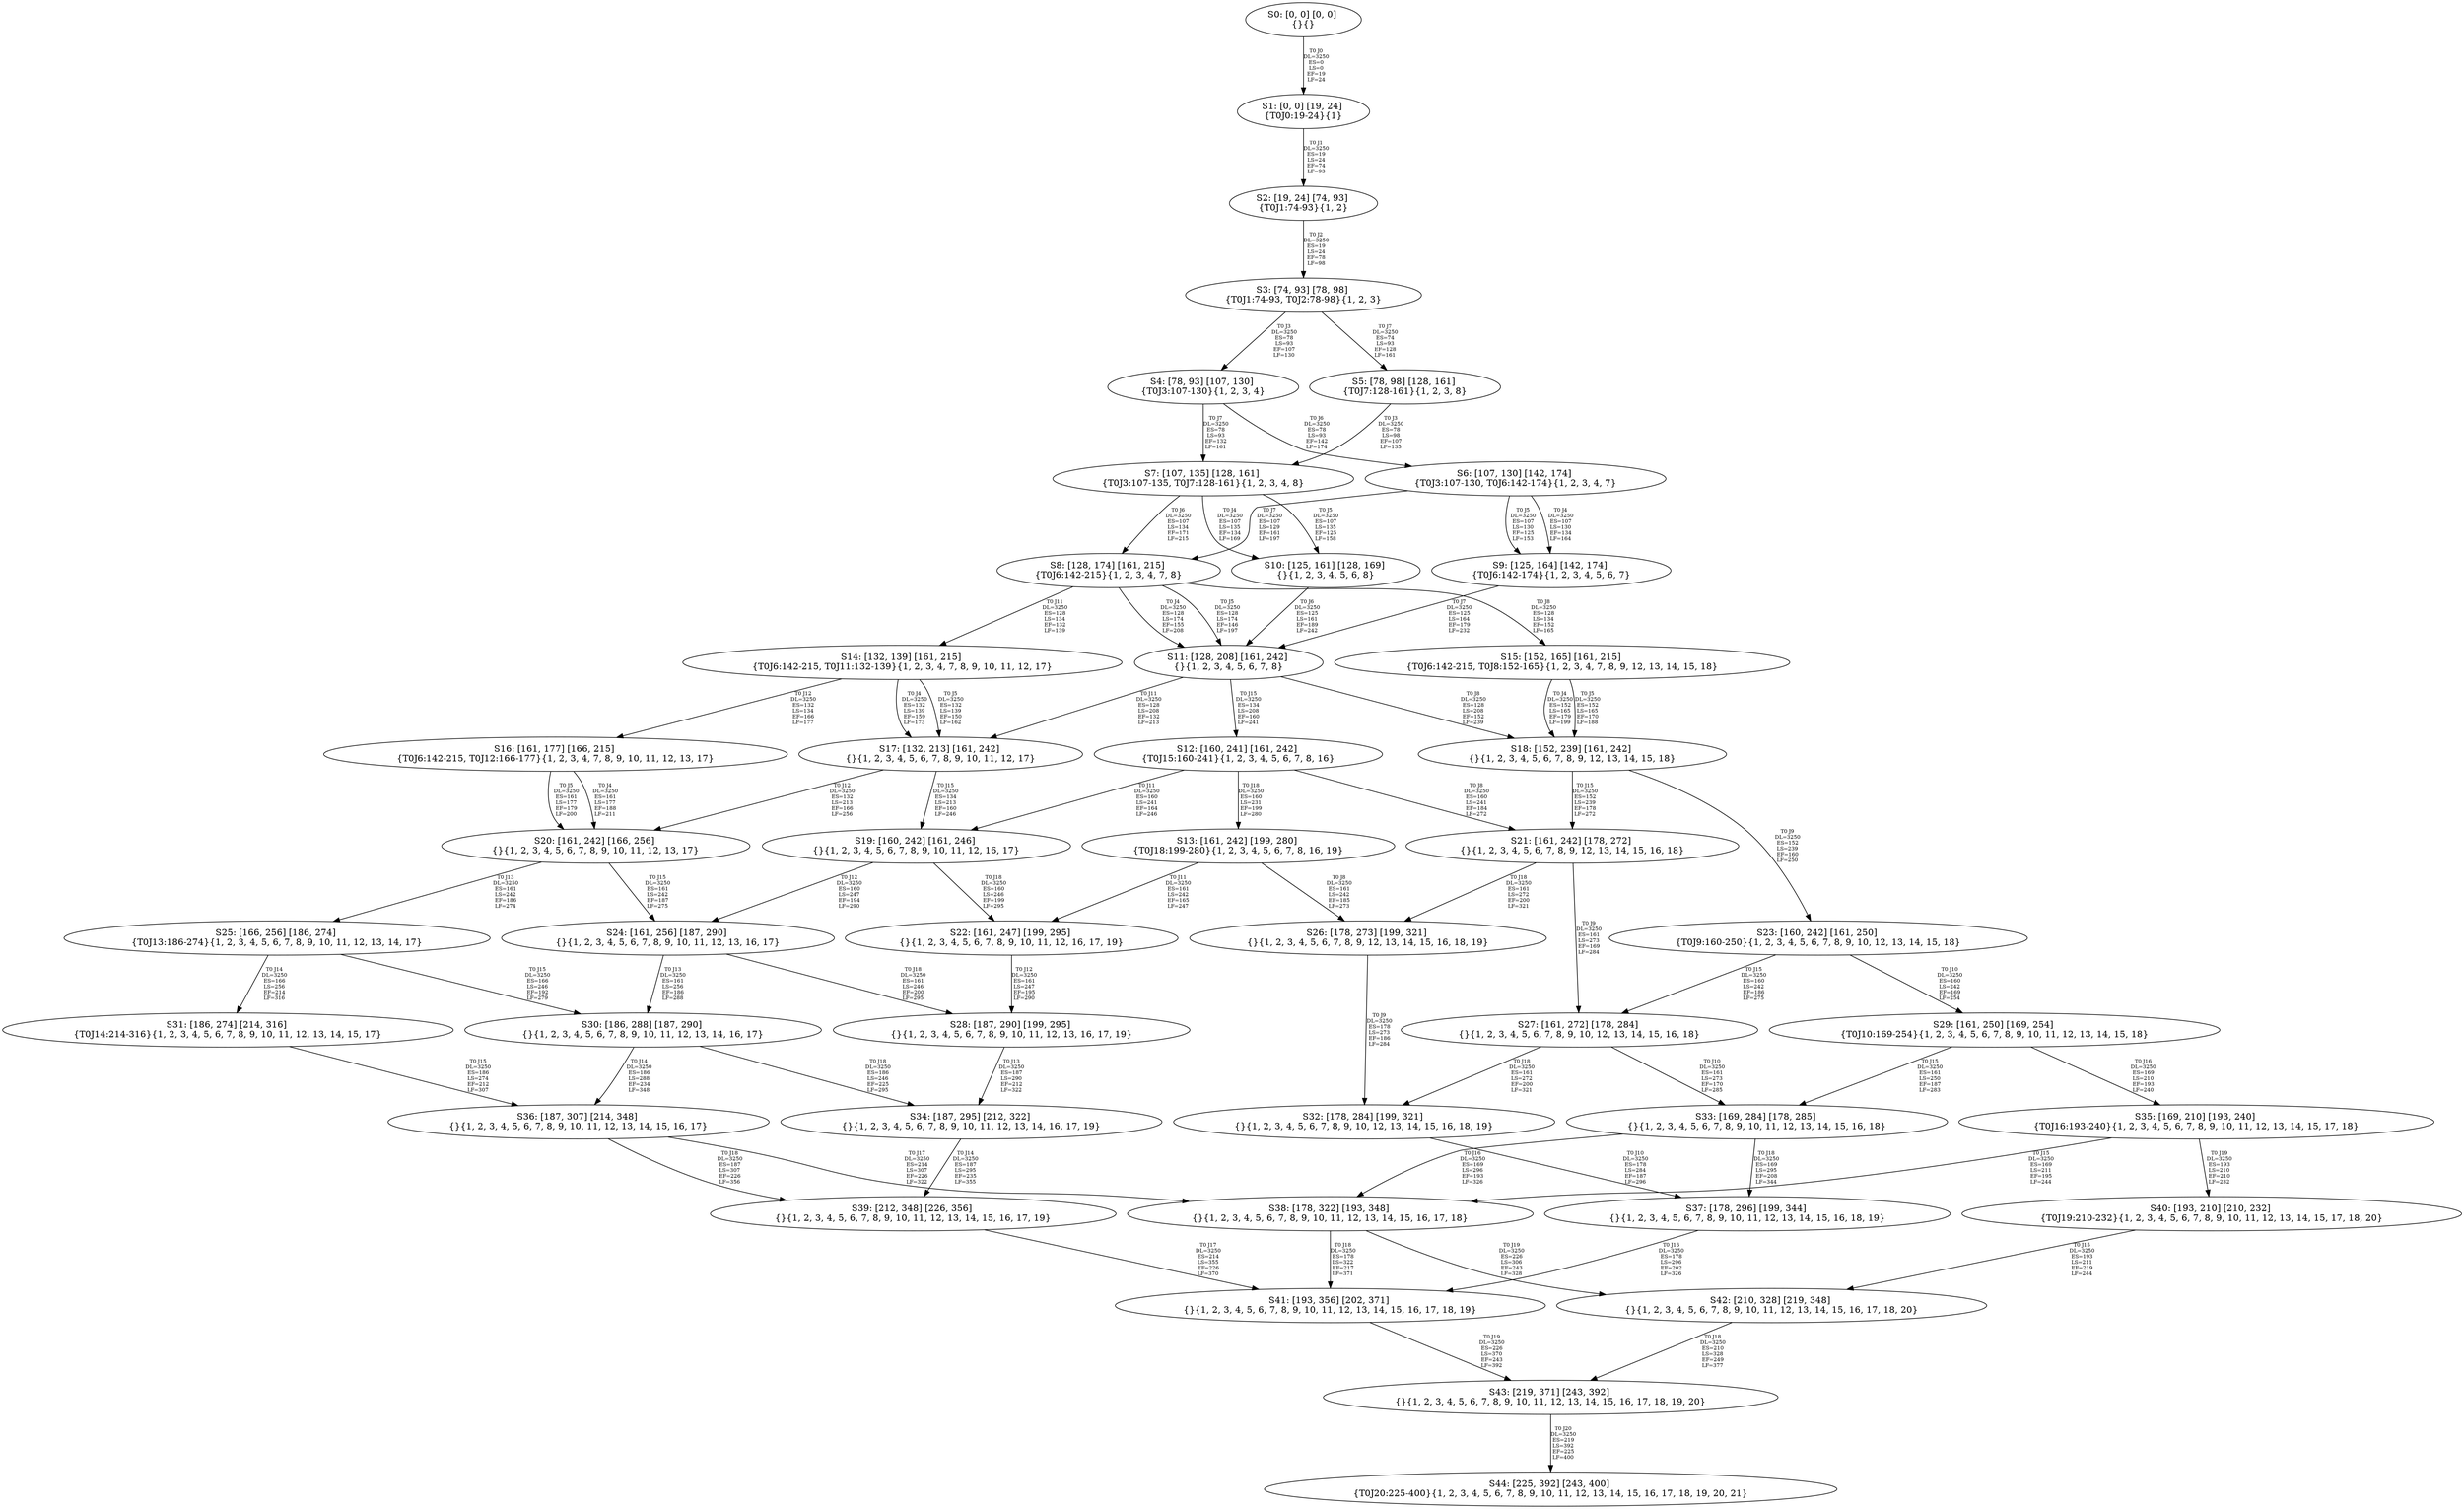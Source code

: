 digraph {
	S0[label="S0: [0, 0] [0, 0] \n{}{}"];
	S1[label="S1: [0, 0] [19, 24] \n{T0J0:19-24}{1}"];
	S2[label="S2: [19, 24] [74, 93] \n{T0J1:74-93}{1, 2}"];
	S3[label="S3: [74, 93] [78, 98] \n{T0J1:74-93, T0J2:78-98}{1, 2, 3}"];
	S4[label="S4: [78, 93] [107, 130] \n{T0J3:107-130}{1, 2, 3, 4}"];
	S5[label="S5: [78, 98] [128, 161] \n{T0J7:128-161}{1, 2, 3, 8}"];
	S6[label="S6: [107, 130] [142, 174] \n{T0J3:107-130, T0J6:142-174}{1, 2, 3, 4, 7}"];
	S7[label="S7: [107, 135] [128, 161] \n{T0J3:107-135, T0J7:128-161}{1, 2, 3, 4, 8}"];
	S8[label="S8: [128, 174] [161, 215] \n{T0J6:142-215}{1, 2, 3, 4, 7, 8}"];
	S9[label="S9: [125, 164] [142, 174] \n{T0J6:142-174}{1, 2, 3, 4, 5, 6, 7}"];
	S10[label="S10: [125, 161] [128, 169] \n{}{1, 2, 3, 4, 5, 6, 8}"];
	S11[label="S11: [128, 208] [161, 242] \n{}{1, 2, 3, 4, 5, 6, 7, 8}"];
	S12[label="S12: [160, 241] [161, 242] \n{T0J15:160-241}{1, 2, 3, 4, 5, 6, 7, 8, 16}"];
	S13[label="S13: [161, 242] [199, 280] \n{T0J18:199-280}{1, 2, 3, 4, 5, 6, 7, 8, 16, 19}"];
	S14[label="S14: [132, 139] [161, 215] \n{T0J6:142-215, T0J11:132-139}{1, 2, 3, 4, 7, 8, 9, 10, 11, 12, 17}"];
	S15[label="S15: [152, 165] [161, 215] \n{T0J6:142-215, T0J8:152-165}{1, 2, 3, 4, 7, 8, 9, 12, 13, 14, 15, 18}"];
	S16[label="S16: [161, 177] [166, 215] \n{T0J6:142-215, T0J12:166-177}{1, 2, 3, 4, 7, 8, 9, 10, 11, 12, 13, 17}"];
	S17[label="S17: [132, 213] [161, 242] \n{}{1, 2, 3, 4, 5, 6, 7, 8, 9, 10, 11, 12, 17}"];
	S18[label="S18: [152, 239] [161, 242] \n{}{1, 2, 3, 4, 5, 6, 7, 8, 9, 12, 13, 14, 15, 18}"];
	S19[label="S19: [160, 242] [161, 246] \n{}{1, 2, 3, 4, 5, 6, 7, 8, 9, 10, 11, 12, 16, 17}"];
	S20[label="S20: [161, 242] [166, 256] \n{}{1, 2, 3, 4, 5, 6, 7, 8, 9, 10, 11, 12, 13, 17}"];
	S21[label="S21: [161, 242] [178, 272] \n{}{1, 2, 3, 4, 5, 6, 7, 8, 9, 12, 13, 14, 15, 16, 18}"];
	S22[label="S22: [161, 247] [199, 295] \n{}{1, 2, 3, 4, 5, 6, 7, 8, 9, 10, 11, 12, 16, 17, 19}"];
	S23[label="S23: [160, 242] [161, 250] \n{T0J9:160-250}{1, 2, 3, 4, 5, 6, 7, 8, 9, 10, 12, 13, 14, 15, 18}"];
	S24[label="S24: [161, 256] [187, 290] \n{}{1, 2, 3, 4, 5, 6, 7, 8, 9, 10, 11, 12, 13, 16, 17}"];
	S25[label="S25: [166, 256] [186, 274] \n{T0J13:186-274}{1, 2, 3, 4, 5, 6, 7, 8, 9, 10, 11, 12, 13, 14, 17}"];
	S26[label="S26: [178, 273] [199, 321] \n{}{1, 2, 3, 4, 5, 6, 7, 8, 9, 12, 13, 14, 15, 16, 18, 19}"];
	S27[label="S27: [161, 272] [178, 284] \n{}{1, 2, 3, 4, 5, 6, 7, 8, 9, 10, 12, 13, 14, 15, 16, 18}"];
	S28[label="S28: [187, 290] [199, 295] \n{}{1, 2, 3, 4, 5, 6, 7, 8, 9, 10, 11, 12, 13, 16, 17, 19}"];
	S29[label="S29: [161, 250] [169, 254] \n{T0J10:169-254}{1, 2, 3, 4, 5, 6, 7, 8, 9, 10, 11, 12, 13, 14, 15, 18}"];
	S30[label="S30: [186, 288] [187, 290] \n{}{1, 2, 3, 4, 5, 6, 7, 8, 9, 10, 11, 12, 13, 14, 16, 17}"];
	S31[label="S31: [186, 274] [214, 316] \n{T0J14:214-316}{1, 2, 3, 4, 5, 6, 7, 8, 9, 10, 11, 12, 13, 14, 15, 17}"];
	S32[label="S32: [178, 284] [199, 321] \n{}{1, 2, 3, 4, 5, 6, 7, 8, 9, 10, 12, 13, 14, 15, 16, 18, 19}"];
	S33[label="S33: [169, 284] [178, 285] \n{}{1, 2, 3, 4, 5, 6, 7, 8, 9, 10, 11, 12, 13, 14, 15, 16, 18}"];
	S34[label="S34: [187, 295] [212, 322] \n{}{1, 2, 3, 4, 5, 6, 7, 8, 9, 10, 11, 12, 13, 14, 16, 17, 19}"];
	S35[label="S35: [169, 210] [193, 240] \n{T0J16:193-240}{1, 2, 3, 4, 5, 6, 7, 8, 9, 10, 11, 12, 13, 14, 15, 17, 18}"];
	S36[label="S36: [187, 307] [214, 348] \n{}{1, 2, 3, 4, 5, 6, 7, 8, 9, 10, 11, 12, 13, 14, 15, 16, 17}"];
	S37[label="S37: [178, 296] [199, 344] \n{}{1, 2, 3, 4, 5, 6, 7, 8, 9, 10, 11, 12, 13, 14, 15, 16, 18, 19}"];
	S38[label="S38: [178, 322] [193, 348] \n{}{1, 2, 3, 4, 5, 6, 7, 8, 9, 10, 11, 12, 13, 14, 15, 16, 17, 18}"];
	S39[label="S39: [212, 348] [226, 356] \n{}{1, 2, 3, 4, 5, 6, 7, 8, 9, 10, 11, 12, 13, 14, 15, 16, 17, 19}"];
	S40[label="S40: [193, 210] [210, 232] \n{T0J19:210-232}{1, 2, 3, 4, 5, 6, 7, 8, 9, 10, 11, 12, 13, 14, 15, 17, 18, 20}"];
	S41[label="S41: [193, 356] [202, 371] \n{}{1, 2, 3, 4, 5, 6, 7, 8, 9, 10, 11, 12, 13, 14, 15, 16, 17, 18, 19}"];
	S42[label="S42: [210, 328] [219, 348] \n{}{1, 2, 3, 4, 5, 6, 7, 8, 9, 10, 11, 12, 13, 14, 15, 16, 17, 18, 20}"];
	S43[label="S43: [219, 371] [243, 392] \n{}{1, 2, 3, 4, 5, 6, 7, 8, 9, 10, 11, 12, 13, 14, 15, 16, 17, 18, 19, 20}"];
	S44[label="S44: [225, 392] [243, 400] \n{T0J20:225-400}{1, 2, 3, 4, 5, 6, 7, 8, 9, 10, 11, 12, 13, 14, 15, 16, 17, 18, 19, 20, 21}"];
	S0 -> S1[label="T0 J0\nDL=3250\nES=0\nLS=0\nEF=19\nLF=24",fontsize=8];
	S1 -> S2[label="T0 J1\nDL=3250\nES=19\nLS=24\nEF=74\nLF=93",fontsize=8];
	S2 -> S3[label="T0 J2\nDL=3250\nES=19\nLS=24\nEF=78\nLF=98",fontsize=8];
	S3 -> S4[label="T0 J3\nDL=3250\nES=78\nLS=93\nEF=107\nLF=130",fontsize=8];
	S3 -> S5[label="T0 J7\nDL=3250\nES=74\nLS=93\nEF=128\nLF=161",fontsize=8];
	S4 -> S6[label="T0 J6\nDL=3250\nES=78\nLS=93\nEF=142\nLF=174",fontsize=8];
	S4 -> S7[label="T0 J7\nDL=3250\nES=78\nLS=93\nEF=132\nLF=161",fontsize=8];
	S5 -> S7[label="T0 J3\nDL=3250\nES=78\nLS=98\nEF=107\nLF=135",fontsize=8];
	S6 -> S9[label="T0 J4\nDL=3250\nES=107\nLS=130\nEF=134\nLF=164",fontsize=8];
	S6 -> S9[label="T0 J5\nDL=3250\nES=107\nLS=130\nEF=125\nLF=153",fontsize=8];
	S6 -> S8[label="T0 J7\nDL=3250\nES=107\nLS=129\nEF=161\nLF=197",fontsize=8];
	S7 -> S10[label="T0 J4\nDL=3250\nES=107\nLS=135\nEF=134\nLF=169",fontsize=8];
	S7 -> S10[label="T0 J5\nDL=3250\nES=107\nLS=135\nEF=125\nLF=158",fontsize=8];
	S7 -> S8[label="T0 J6\nDL=3250\nES=107\nLS=134\nEF=171\nLF=215",fontsize=8];
	S8 -> S11[label="T0 J4\nDL=3250\nES=128\nLS=174\nEF=155\nLF=208",fontsize=8];
	S8 -> S11[label="T0 J5\nDL=3250\nES=128\nLS=174\nEF=146\nLF=197",fontsize=8];
	S8 -> S15[label="T0 J8\nDL=3250\nES=128\nLS=134\nEF=152\nLF=165",fontsize=8];
	S8 -> S14[label="T0 J11\nDL=3250\nES=128\nLS=134\nEF=132\nLF=139",fontsize=8];
	S9 -> S11[label="T0 J7\nDL=3250\nES=125\nLS=164\nEF=179\nLF=232",fontsize=8];
	S10 -> S11[label="T0 J6\nDL=3250\nES=125\nLS=161\nEF=189\nLF=242",fontsize=8];
	S11 -> S18[label="T0 J8\nDL=3250\nES=128\nLS=208\nEF=152\nLF=239",fontsize=8];
	S11 -> S17[label="T0 J11\nDL=3250\nES=128\nLS=208\nEF=132\nLF=213",fontsize=8];
	S11 -> S12[label="T0 J15\nDL=3250\nES=134\nLS=208\nEF=160\nLF=241",fontsize=8];
	S12 -> S21[label="T0 J8\nDL=3250\nES=160\nLS=241\nEF=184\nLF=272",fontsize=8];
	S12 -> S19[label="T0 J11\nDL=3250\nES=160\nLS=241\nEF=164\nLF=246",fontsize=8];
	S12 -> S13[label="T0 J18\nDL=3250\nES=160\nLS=231\nEF=199\nLF=280",fontsize=8];
	S13 -> S26[label="T0 J8\nDL=3250\nES=161\nLS=242\nEF=185\nLF=273",fontsize=8];
	S13 -> S22[label="T0 J11\nDL=3250\nES=161\nLS=242\nEF=165\nLF=247",fontsize=8];
	S14 -> S17[label="T0 J4\nDL=3250\nES=132\nLS=139\nEF=159\nLF=173",fontsize=8];
	S14 -> S17[label="T0 J5\nDL=3250\nES=132\nLS=139\nEF=150\nLF=162",fontsize=8];
	S14 -> S16[label="T0 J12\nDL=3250\nES=132\nLS=134\nEF=166\nLF=177",fontsize=8];
	S15 -> S18[label="T0 J4\nDL=3250\nES=152\nLS=165\nEF=179\nLF=199",fontsize=8];
	S15 -> S18[label="T0 J5\nDL=3250\nES=152\nLS=165\nEF=170\nLF=188",fontsize=8];
	S16 -> S20[label="T0 J4\nDL=3250\nES=161\nLS=177\nEF=188\nLF=211",fontsize=8];
	S16 -> S20[label="T0 J5\nDL=3250\nES=161\nLS=177\nEF=179\nLF=200",fontsize=8];
	S17 -> S20[label="T0 J12\nDL=3250\nES=132\nLS=213\nEF=166\nLF=256",fontsize=8];
	S17 -> S19[label="T0 J15\nDL=3250\nES=134\nLS=213\nEF=160\nLF=246",fontsize=8];
	S18 -> S23[label="T0 J9\nDL=3250\nES=152\nLS=239\nEF=160\nLF=250",fontsize=8];
	S18 -> S21[label="T0 J15\nDL=3250\nES=152\nLS=239\nEF=178\nLF=272",fontsize=8];
	S19 -> S24[label="T0 J12\nDL=3250\nES=160\nLS=247\nEF=194\nLF=290",fontsize=8];
	S19 -> S22[label="T0 J18\nDL=3250\nES=160\nLS=246\nEF=199\nLF=295",fontsize=8];
	S20 -> S25[label="T0 J13\nDL=3250\nES=161\nLS=242\nEF=186\nLF=274",fontsize=8];
	S20 -> S24[label="T0 J15\nDL=3250\nES=161\nLS=242\nEF=187\nLF=275",fontsize=8];
	S21 -> S27[label="T0 J9\nDL=3250\nES=161\nLS=273\nEF=169\nLF=284",fontsize=8];
	S21 -> S26[label="T0 J18\nDL=3250\nES=161\nLS=272\nEF=200\nLF=321",fontsize=8];
	S22 -> S28[label="T0 J12\nDL=3250\nES=161\nLS=247\nEF=195\nLF=290",fontsize=8];
	S23 -> S29[label="T0 J10\nDL=3250\nES=160\nLS=242\nEF=169\nLF=254",fontsize=8];
	S23 -> S27[label="T0 J15\nDL=3250\nES=160\nLS=242\nEF=186\nLF=275",fontsize=8];
	S24 -> S30[label="T0 J13\nDL=3250\nES=161\nLS=256\nEF=186\nLF=288",fontsize=8];
	S24 -> S28[label="T0 J18\nDL=3250\nES=161\nLS=246\nEF=200\nLF=295",fontsize=8];
	S25 -> S31[label="T0 J14\nDL=3250\nES=166\nLS=256\nEF=214\nLF=316",fontsize=8];
	S25 -> S30[label="T0 J15\nDL=3250\nES=166\nLS=246\nEF=192\nLF=279",fontsize=8];
	S26 -> S32[label="T0 J9\nDL=3250\nES=178\nLS=273\nEF=186\nLF=284",fontsize=8];
	S27 -> S33[label="T0 J10\nDL=3250\nES=161\nLS=273\nEF=170\nLF=285",fontsize=8];
	S27 -> S32[label="T0 J18\nDL=3250\nES=161\nLS=272\nEF=200\nLF=321",fontsize=8];
	S28 -> S34[label="T0 J13\nDL=3250\nES=187\nLS=290\nEF=212\nLF=322",fontsize=8];
	S29 -> S33[label="T0 J15\nDL=3250\nES=161\nLS=250\nEF=187\nLF=283",fontsize=8];
	S29 -> S35[label="T0 J16\nDL=3250\nES=169\nLS=210\nEF=193\nLF=240",fontsize=8];
	S30 -> S36[label="T0 J14\nDL=3250\nES=186\nLS=288\nEF=234\nLF=348",fontsize=8];
	S30 -> S34[label="T0 J18\nDL=3250\nES=186\nLS=246\nEF=225\nLF=295",fontsize=8];
	S31 -> S36[label="T0 J15\nDL=3250\nES=186\nLS=274\nEF=212\nLF=307",fontsize=8];
	S32 -> S37[label="T0 J10\nDL=3250\nES=178\nLS=284\nEF=187\nLF=296",fontsize=8];
	S33 -> S38[label="T0 J16\nDL=3250\nES=169\nLS=296\nEF=193\nLF=326",fontsize=8];
	S33 -> S37[label="T0 J18\nDL=3250\nES=169\nLS=295\nEF=208\nLF=344",fontsize=8];
	S34 -> S39[label="T0 J14\nDL=3250\nES=187\nLS=295\nEF=235\nLF=355",fontsize=8];
	S35 -> S38[label="T0 J15\nDL=3250\nES=169\nLS=211\nEF=195\nLF=244",fontsize=8];
	S35 -> S40[label="T0 J19\nDL=3250\nES=193\nLS=210\nEF=210\nLF=232",fontsize=8];
	S36 -> S38[label="T0 J17\nDL=3250\nES=214\nLS=307\nEF=226\nLF=322",fontsize=8];
	S36 -> S39[label="T0 J18\nDL=3250\nES=187\nLS=307\nEF=226\nLF=356",fontsize=8];
	S37 -> S41[label="T0 J16\nDL=3250\nES=178\nLS=296\nEF=202\nLF=326",fontsize=8];
	S38 -> S41[label="T0 J18\nDL=3250\nES=178\nLS=322\nEF=217\nLF=371",fontsize=8];
	S38 -> S42[label="T0 J19\nDL=3250\nES=226\nLS=306\nEF=243\nLF=328",fontsize=8];
	S39 -> S41[label="T0 J17\nDL=3250\nES=214\nLS=355\nEF=226\nLF=370",fontsize=8];
	S40 -> S42[label="T0 J15\nDL=3250\nES=193\nLS=211\nEF=219\nLF=244",fontsize=8];
	S41 -> S43[label="T0 J19\nDL=3250\nES=226\nLS=370\nEF=243\nLF=392",fontsize=8];
	S42 -> S43[label="T0 J18\nDL=3250\nES=210\nLS=328\nEF=249\nLF=377",fontsize=8];
	S43 -> S44[label="T0 J20\nDL=3250\nES=219\nLS=392\nEF=225\nLF=400",fontsize=8];
}
